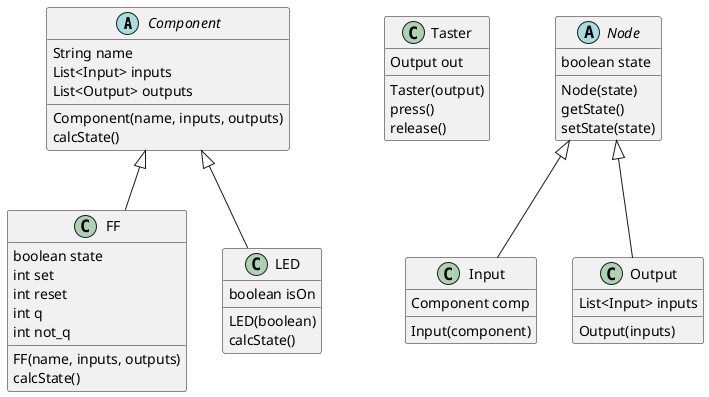 @startuml
'https://plantuml.com/class-diagram

/'abstract class AbstractList
abstract AbstractCollection
interface List
interface Collection

List <|-- AbstractList
Collection <|-- AbstractCollection

Collection <|- List
AbstractCollection <|- AbstractList
AbstractList <|-- ArrayList

class ArrayList {
Object[] elementData
size()
}'/

abstract class Component {
String name
List<Input> inputs
List<Output> outputs
Component(name, inputs, outputs)
calcState()
}

class Taster{
Output out
Taster(output)
press()
release()
}

abstract class Node{
boolean state
Node(state)
getState()
setState(state)
}


class Input{
Component comp
Input(component)
}

class Output{
List<Input> inputs
Output(inputs)
}

class FF{
boolean state
int set
int reset
int q
int not_q
FF(name, inputs, outputs)
calcState()
}

class LED{
boolean isOn
LED(boolean)
calcState()
}

Component <|-- FF

Component <|-- LED
Node <|-- Input
Node <|-- Output
@enduml